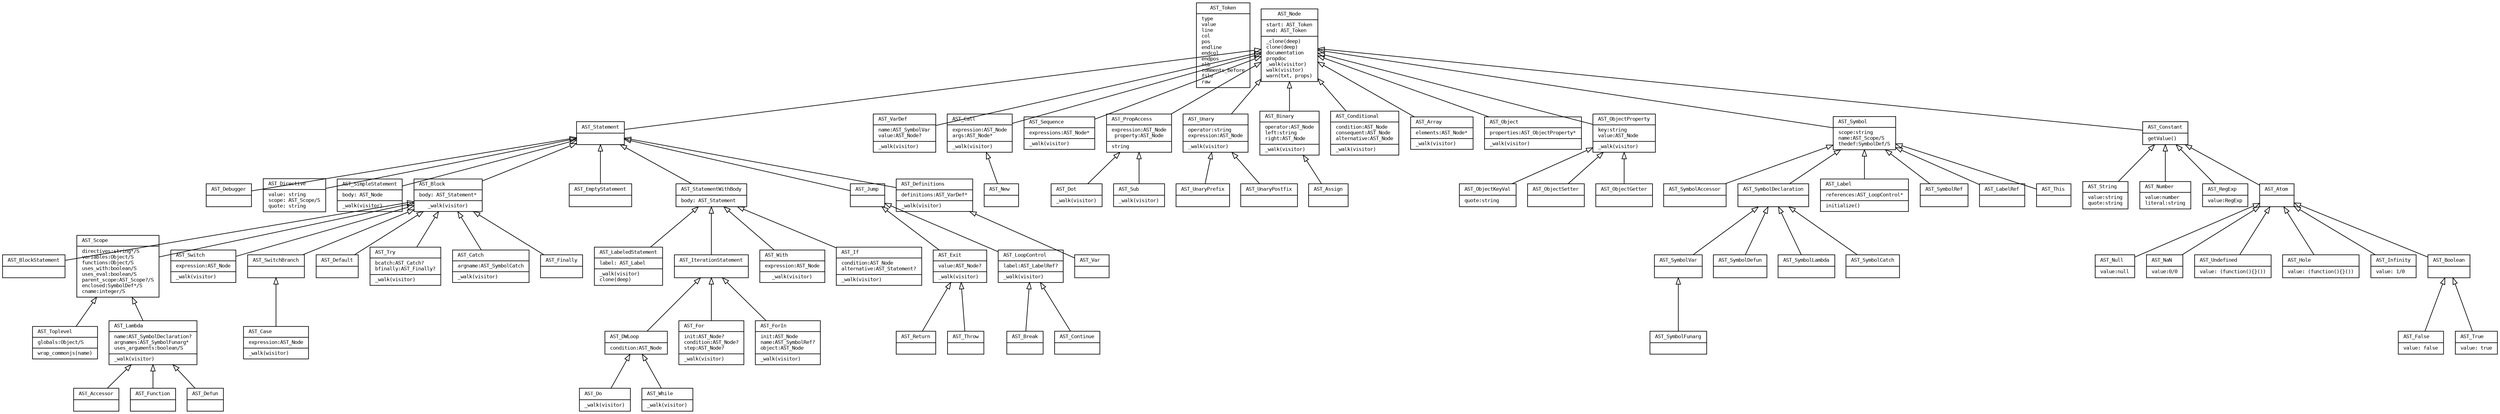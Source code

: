 digraph G {
    splines="FALSE";
    rankdir=BT;
    overlap=scalexy;
    node [shape="record" fontname = "Consolas" fontsize = 8];
    /* Entities */
    edge[style="dashed", arrowhead="none"];
    // {rank=same;AST_Node,AST_Node_Doc};
    AST_Token           [label="{AST_Token | type\lvalue\lline\lcol\lpos\lendline\lendcol\lendpos\lnlb\lcomments_before\lfile\lraw\l}"];
    AST_Node            [label="{AST_Node | start: AST_Token\lend: AST_Token\l | _clone(deep)\lclone(deep)\ldocumentation\lpropdoc\l_walk(visitor)\lwalk(visitor)\lwarn(txt, props)\l}"];
    // AST_Node_Doc        [label="Base class of all AST nodes\l\{\lstart: [AST_Token] The first token of this node,\lend: [AST_Token] The last token of this node\l\}\l}"
    // style="filled"];
    // AST_Node -> AST_Node_Doc;
    AST_Statement       [label="{AST_Statement\l | \l}"];

    AST_Debugger        [label="{AST_Debugger\l | \l}"];
    // AST_Debugger_Doc    [label="{Represents a debugger statement}",style="filled"];
    // AST_Debugger -> AST_Debugger_Doc;

    AST_Directive       [label="{AST_Directive\l | value: string\lscope: AST_Scope/S\lquote: string\l}"];
    // AST_Directive_Doc   [label="{Represents a directive, like \"use strict\";}"];
    // AST_Directive -> AST_Directive_Doc;

    AST_SimpleStatement [label="{AST_SimpleStatement\l | body: AST_Node\l | _walk(visitor)\l}"];
    AST_Block           [label="{AST_Block\l | body: AST_Statement*\l | _walk(visitor)}"];
    AST_BlockStatement  [label="{AST_BlockStatement\l |\l}"];
    AST_EmptyStatement  [label="{AST_EmptyStatement\l |\l}"];
    AST_StatementWithBody   [label="{AST_StatementWithBody\l | body: AST_Statement\l}"];
    AST_LabeledStatement    [label="{AST_LabeledStatement\l | label: AST_Label\l | _walk(visitor)\lclone(deep)\l}"];
    AST_IterationStatement  [label="{AST_IterationStatement\l | \l}"];
    AST_DWLoop              [label="{AST_DWLoop\l | condition:AST_Node\l}"];
    AST_Do                  [label="{AST_Do\l | _walk(visitor)\l}"];
    AST_While               [label="{AST_While\l | _walk(visitor)\l}"];
    AST_For                 [label="{AST_For\l | init:AST_Node?\lcondition:AST_Node?\lstep:AST_Node?\l | _walk(visitor)\l}"];
    AST_ForIn               [label="{AST_ForIn\l | init:AST_Node\lname:AST_SymbolRef?\lobject:AST_Node\l | _walk(visitor)\l}"];
    AST_With                [label="{AST_With\l | expression:AST_Node\l | _walk(visitor)}"];

    /*----[scope]----*/
    AST_Scope               [label="{AST_Scope\l | directives:string*/S\lvariables:Object/S\lfunctions:Object/S\luses_with:boolean/S\luses_eval:boolean/S\lparent_scope:AST_Scope?/S\lenclosed:SymbolDef*/S\lcname:integer/S\l}"];
    AST_Toplevel            [label="{AST_Toplevel\l | globals:Object/S\l | wrap_commonjs(name)\l}"];
    AST_Lambda              [label="{AST_Lambda\l | name:AST_SymbolDeclaration?\largnames:AST_SymbolFunarg*\luses_arguments:boolean/S\l | _walk(visitor)\l}"];
    AST_Accessor            [label="{AST_Accessor\l | \l}"];
    AST_Function            [label="{AST_Function\l | \l}"];
    AST_Defun               [label="{AST_Defun\l | \l}"];

    /* -----[ JUMPS ]----- */
    AST_Jump                [label="{AST_Jump\l | \l}"];
    AST_Exit                [label="{AST_Exit\l | value:AST_Node?\l | _walk(visitor)\l}"];
    AST_Return              [label="{AST_Return\l | \l}"];
    AST_Throw               [label="{AST_Throw\l | \l}"];
    AST_LoopControl         [label="{AST_LoopControl\l | label:AST_LabelRef?\l | _walk(visitor)\l}"];
    AST_Break               [label="{AST_Break\l | \l}"];
    AST_Continue            [label="{AST_Continue\l | \l}"];

    /* -----[ IF ]----- */
    AST_If                  [label="{AST_If\l | condition:AST_Node\lalternative:AST_Statement?\l | _walk(visitor)\l}"];

    /* -----[ SWITCH ]----- */
    AST_Switch              [label="{AST_Switch\l | expression:AST_Node\l | _walk(visitor)\l}"];
    AST_SwitchBranch        [label="{AST_SwitchBranch\l | \l}"];
    AST_Default             [label="{AST_Default\l | \l}"];
    AST_Case                [label="{AST_Case\l | expression:AST_Node\l | _walk(wisitor)\l}"];

    /* -----[ EXCEPTIONS ]----- */
    AST_Try                 [label="{AST_Try\l | bcatch:AST_Catch?\lbfinally:AST_Finally?\l | _walk(visitor)\l}"];
    AST_Catch               [label="{AST_Catch\l | argname:AST_SymbolCatch\l | _walk(visitor)\l}"];
    AST_Finally             [label="{AST_Finally\l | \l}"];

    /* -----[ VAR ]----- */
    AST_Definitions         [label="{AST_Definitions\l | definitions:AST_VarDef*\l | _walk(visitor)\l}"];
    AST_Var                 [label="{AST_Var\l | \l}"];
    AST_VarDef              [label="{AST_VarDef\l | name:AST_SymbolVar\lvalue:AST_Node?\l | _walk(visitor)\l}"];

    /* -----[ OTHER ]----- */
    AST_Call                [label="{AST_Call\l | expression:AST_Node\largs:AST_Node*\l | _walk(visitor)\l}"];
    AST_New                 [label="{AST_New\l | \l}"];
    AST_Sequence            [label="{AST_Sequence\l | expressions:AST_Node*\l | _walk(visitor)\l}"];
    AST_PropAccess          [label="{AST_PropAccess\l | expression:AST_Node\lproperty:AST_Node|string\l}"];
    AST_Dot                 [label="{AST_Dot\l | _walk(visitor)\l}"];
    AST_Sub                 [label="{AST_Sub\l | _walk(visitor)\l}"];
    AST_Unary               [label="{AST_Unary\l | operator:string\lexpression:AST_Node\l | _walk(visitor)\l}"];
    AST_UnaryPrefix         [label="{AST_UnaryPrefix\l | \l}"];
    AST_UnaryPostfix        [label="{AST_UnaryPostfix\l | \l}"];
    AST_Binary              [label="{AST_Binary\l | operator:AST_Node\lleft:string\lright:AST_Node\l | _walk(visitor)\l}"];
    AST_Conditional         [label="{AST_Conditional\l | condition:AST_Node\lconsequent:AST_Node\lalternative:AST_Node\l | _walk(visitor)\l}"];
    AST_Assign              [label="{AST_Assign\l | \l}"];

    /* -----[ LITERALS ]----- */
    AST_Array               [label="{AST_Array\l | elements:AST_Node*\l | _walk(visitor)\l}"];
    AST_Object              [label="{AST_Object\l | properties:AST_ObjectProperty*\l | _walk(visitor)\l}"];
    AST_ObjectProperty      [label="{AST_ObjectProperty\l | key:string\lvalue:AST_Node\l | _walk(visitor)\l}"];
    AST_ObjectKeyVal        [label="{AST_ObjectKeyVal\l | quote:string\l }"];
    AST_ObjectSetter        [label="{AST_ObjectSetter\l | \l}"];
    AST_ObjectGetter        [label="{AST_ObjectGetter\l | \l}"];
    AST_Symbol              [label="{AST_Symbol\l | scope:string\lname:AST_Scope/S\lthedef:SymbolDef/S\l}"];
    AST_SymbolAccessor      [label="{AST_SymbolAccessor\l | \l}"];
    AST_SymbolDeclaration   [label="{AST_SymbolDeclaration\l | \l}"];
    AST_SymbolVar           [label="{AST_SymbolVar\l | \l}"];
    AST_SymbolFunarg        [label="{AST_SymbolFunarg\l | \l}"];
    AST_SymbolDefun         [label="{AST_SymbolDefun\l | \l}"];
    AST_SymbolLambda        [label="{AST_SymbolLambda\l | \l}"];
    AST_SymbolCatch         [label="{AST_SymbolCatch\l | \l}"];
    AST_Label               [label="{AST_Label\l | references:AST_LoopControl*\l | initialize()\l}"];
    AST_SymbolRef           [label="{AST_SymbolRef\l | \l}"];
    AST_LabelRef            [label="{AST_LabelRef\l | \l}"];
    AST_This                [label="{AST_This\l | \l}"];
    AST_Constant            [label="{AST_Constant\l | getValue()\l}"];
    AST_String              [label="{AST_String\l | value:string\lquote:string\l}"];
    AST_Number              [label="{AST_Number\l | value:number\lliteral:string\l}"];
    AST_RegExp              [label="{AST_RegExp\l | value:RegExp\l}"];
    AST_Atom                [label="{AST_Atom\l | \l}"];
    AST_Null                [label="{AST_Null\l | value:null\l}"];
    AST_NaN                 [label="{AST_NaN\l | value:0/0\l}"];
    AST_Undefined           [label="{AST_Undefined\l | value: (function()\{\}())\l}"];
    AST_Hole                [label="{AST_Hole\l | value: (function()\{\}())\l}"];
    AST_Infinity            [label="{AST_Infinity\l | value: 1/0\l}"];
    AST_Boolean             [label="{AST_Boolean\l | \l}"];
    AST_False               [label="{AST_False\l | value: false\l}"];
    AST_True                [label="{AST_True\l | value: true\l}"];
    /* Relationships */
    edge[ arrowhead="onormal", style="filled"];
    AST_Statement -> AST_Node;
    AST_Debugger -> AST_Statement;
    AST_Directive -> AST_Statement;
    AST_SimpleStatement -> AST_Statement;
    AST_Block -> AST_Statement;
    AST_BlockStatement -> AST_Block;
    AST_EmptyStatement -> AST_Statement;
    AST_StatementWithBody -> AST_Statement;
    AST_LabeledStatement -> AST_StatementWithBody;
    AST_IterationStatement -> AST_StatementWithBody;
    AST_DWLoop -> AST_IterationStatement;
    AST_Do -> AST_DWLoop;
    AST_While -> AST_DWLoop;
    AST_For -> AST_IterationStatement;
    AST_ForIn -> AST_IterationStatement;
    AST_With -> AST_StatementWithBody;

    AST_Scope -> AST_Block;
    AST_Toplevel -> AST_Scope;
    AST_Lambda -> AST_Scope;
    AST_Accessor -> AST_Lambda;
    AST_Function -> AST_Lambda;
    AST_Defun -> AST_Lambda;

    AST_Jump-> AST_Statement;
    AST_Exit -> AST_Jump;
    AST_Return -> AST_Exit;
    AST_Throw -> AST_Exit;
    AST_LoopControl -> AST_Jump;
    AST_Break -> AST_LoopControl;
    AST_Continue -> AST_LoopControl;

    /* -----[ IF ]----- */
    AST_If -> AST_StatementWithBody;

    AST_Switch -> AST_Block;
    AST_SwitchBranch -> AST_Block;
    AST_Default -> AST_Block;
    AST_Case -> AST_SwitchBranch;

    AST_Try -> AST_Block;
    AST_Catch -> AST_Block;
    AST_Finally -> AST_Block;

    AST_Definitions -> AST_Statement;
    AST_Var -> AST_Definitions;
    AST_VarDef -> AST_Node;

    AST_Call -> AST_Node;
    AST_New -> AST_Call;
    AST_Sequence -> AST_Node;
    AST_PropAccess -> AST_Node;
    AST_Dot -> AST_PropAccess;
    AST_Sub -> AST_PropAccess;
    AST_Unary -> AST_Node;
    AST_UnaryPrefix -> AST_Unary;
    AST_UnaryPostfix -> AST_Unary;
    AST_Binary -> AST_Node;
    AST_Conditional -> AST_Node;
    AST_Assign -> AST_Binary;

    AST_Array -> AST_Node;
    AST_Object -> AST_Node;
    AST_ObjectProperty -> AST_Node;
    AST_ObjectKeyVal -> AST_ObjectProperty;
    AST_ObjectSetter -> AST_ObjectProperty;
    AST_ObjectGetter -> AST_ObjectProperty;
    AST_Symbol -> AST_Node;
    AST_SymbolAccessor -> AST_Symbol;
    AST_SymbolDeclaration -> AST_Symbol;
    AST_SymbolVar -> AST_SymbolDeclaration;
    AST_SymbolFunarg -> AST_SymbolVar;
    AST_SymbolDefun -> AST_SymbolDeclaration;
    AST_SymbolLambda -> AST_SymbolDeclaration;
    AST_SymbolCatch -> AST_SymbolDeclaration;
    AST_Label -> AST_Symbol;
    AST_SymbolRef -> AST_Symbol;
    AST_LabelRef -> AST_Symbol;
    AST_This -> AST_Symbol;
    AST_Constant -> AST_Node;
    AST_String -> AST_Constant;
    AST_Number -> AST_Constant;
    AST_RegExp -> AST_Constant;
    AST_Atom -> AST_Constant;
    AST_Null -> AST_Atom;
    AST_NaN -> AST_Atom;
    AST_Undefined -> AST_Atom;
    AST_Hole -> AST_Atom;
    AST_Infinity -> AST_Atom;
    AST_Boolean -> AST_Atom;
    AST_True -> AST_Boolean;
    AST_False -> AST_Boolean;
    /* Ranks */
    // { rank=|same,min,max,# max is bottom|; AST_Token; };
    {rank = same; AST_Token; AST_Node};
}